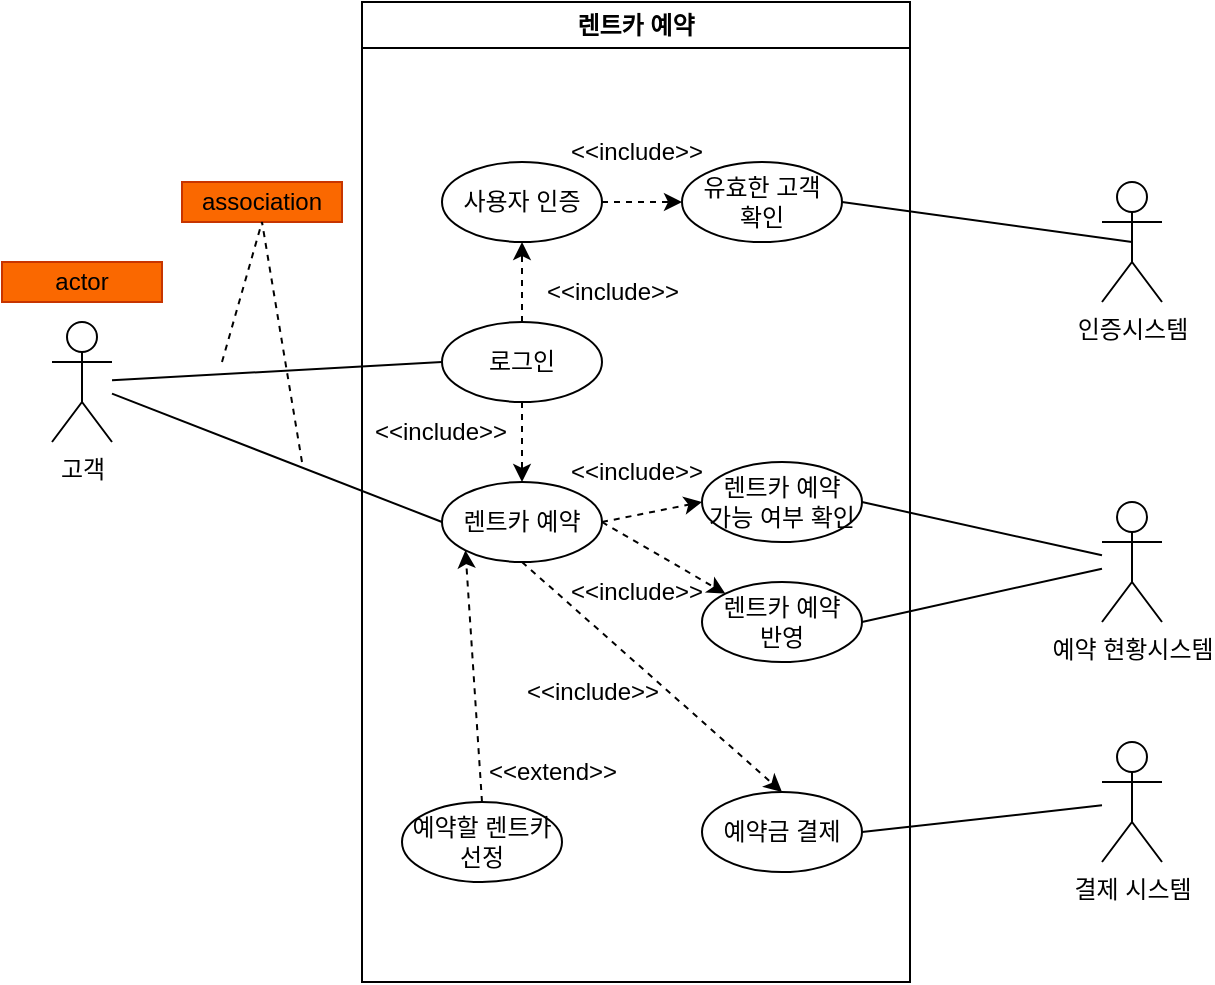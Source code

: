 <mxfile version="24.1.0" type="device">
  <diagram id="fWdjTTlqtvU5EoObXTZm" name="렌트카 예약">
    <mxGraphModel dx="876" dy="635" grid="1" gridSize="10" guides="1" tooltips="1" connect="1" arrows="1" fold="1" page="1" pageScale="1" pageWidth="827" pageHeight="1169" math="0" shadow="0">
      <root>
        <mxCell id="0" />
        <mxCell id="1" parent="0" />
        <mxCell id="qFXarjozZ7dyb56G4YLT-1" value="&lt;div&gt;&lt;span style=&quot;background-color: initial;&quot;&gt;고객&lt;/span&gt;&lt;br&gt;&lt;/div&gt;" style="shape=umlActor;verticalLabelPosition=bottom;verticalAlign=top;html=1;outlineConnect=0;" parent="1" vertex="1">
          <mxGeometry x="215" y="310" width="30" height="60" as="geometry" />
        </mxCell>
        <mxCell id="qFXarjozZ7dyb56G4YLT-2" value="렌트카 예약" style="swimlane;whiteSpace=wrap;html=1;" parent="1" vertex="1">
          <mxGeometry x="370" y="150" width="274" height="490" as="geometry" />
        </mxCell>
        <mxCell id="qFXarjozZ7dyb56G4YLT-3" value="유효한 고객&lt;div&gt;확인&lt;/div&gt;" style="ellipse;whiteSpace=wrap;html=1;" parent="qFXarjozZ7dyb56G4YLT-2" vertex="1">
          <mxGeometry x="160" y="80" width="80" height="40" as="geometry" />
        </mxCell>
        <mxCell id="qFXarjozZ7dyb56G4YLT-4" value="로그인" style="ellipse;whiteSpace=wrap;html=1;" parent="qFXarjozZ7dyb56G4YLT-2" vertex="1">
          <mxGeometry x="40" y="160" width="80" height="40" as="geometry" />
        </mxCell>
        <mxCell id="qFXarjozZ7dyb56G4YLT-5" value="사용자 인증" style="ellipse;whiteSpace=wrap;html=1;" parent="qFXarjozZ7dyb56G4YLT-2" vertex="1">
          <mxGeometry x="40" y="80" width="80" height="40" as="geometry" />
        </mxCell>
        <mxCell id="qFXarjozZ7dyb56G4YLT-6" value="렌트카 예약" style="ellipse;whiteSpace=wrap;html=1;" parent="qFXarjozZ7dyb56G4YLT-2" vertex="1">
          <mxGeometry x="40" y="240" width="80" height="40" as="geometry" />
        </mxCell>
        <mxCell id="qFXarjozZ7dyb56G4YLT-7" value="예약할 렌트카 선정" style="ellipse;whiteSpace=wrap;html=1;" parent="qFXarjozZ7dyb56G4YLT-2" vertex="1">
          <mxGeometry x="20" y="400" width="80" height="40" as="geometry" />
        </mxCell>
        <mxCell id="qFXarjozZ7dyb56G4YLT-8" value="" style="endArrow=classic;html=1;rounded=0;exitX=0.5;exitY=0;exitDx=0;exitDy=0;entryX=0;entryY=1;entryDx=0;entryDy=0;dashed=1;" parent="qFXarjozZ7dyb56G4YLT-2" source="qFXarjozZ7dyb56G4YLT-7" target="qFXarjozZ7dyb56G4YLT-6" edge="1">
          <mxGeometry width="50" height="50" relative="1" as="geometry">
            <mxPoint x="160" y="270" as="sourcePoint" />
            <mxPoint x="210" y="220" as="targetPoint" />
          </mxGeometry>
        </mxCell>
        <mxCell id="qFXarjozZ7dyb56G4YLT-9" value="&amp;lt;&amp;lt;extend&amp;gt;&amp;gt;" style="text;html=1;align=center;verticalAlign=middle;resizable=0;points=[];autosize=1;strokeColor=none;fillColor=none;" parent="qFXarjozZ7dyb56G4YLT-2" vertex="1">
          <mxGeometry x="50" y="370" width="90" height="30" as="geometry" />
        </mxCell>
        <mxCell id="qFXarjozZ7dyb56G4YLT-10" value="" style="endArrow=classic;html=1;rounded=0;exitX=0.5;exitY=1;exitDx=0;exitDy=0;entryX=0.5;entryY=0;entryDx=0;entryDy=0;dashed=1;" parent="qFXarjozZ7dyb56G4YLT-2" source="qFXarjozZ7dyb56G4YLT-4" target="qFXarjozZ7dyb56G4YLT-6" edge="1">
          <mxGeometry width="50" height="50" relative="1" as="geometry">
            <mxPoint x="182" y="296" as="sourcePoint" />
            <mxPoint x="127" y="281" as="targetPoint" />
          </mxGeometry>
        </mxCell>
        <mxCell id="qFXarjozZ7dyb56G4YLT-11" value="" style="endArrow=classic;html=1;rounded=0;exitX=0.5;exitY=0;exitDx=0;exitDy=0;entryX=0.5;entryY=1;entryDx=0;entryDy=0;dashed=1;" parent="qFXarjozZ7dyb56G4YLT-2" source="qFXarjozZ7dyb56G4YLT-4" target="qFXarjozZ7dyb56G4YLT-5" edge="1">
          <mxGeometry width="50" height="50" relative="1" as="geometry">
            <mxPoint x="192" y="306" as="sourcePoint" />
            <mxPoint x="137" y="291" as="targetPoint" />
          </mxGeometry>
        </mxCell>
        <mxCell id="qFXarjozZ7dyb56G4YLT-12" value="&amp;lt;&amp;lt;include&amp;gt;&amp;gt;" style="text;html=1;align=center;verticalAlign=middle;resizable=0;points=[];autosize=1;strokeColor=none;fillColor=none;" parent="qFXarjozZ7dyb56G4YLT-2" vertex="1">
          <mxGeometry x="80" y="130" width="90" height="30" as="geometry" />
        </mxCell>
        <mxCell id="qFXarjozZ7dyb56G4YLT-13" value="&amp;lt;&amp;lt;include&amp;gt;&amp;gt;" style="text;html=1;align=center;verticalAlign=middle;resizable=0;points=[];autosize=1;strokeColor=none;fillColor=none;" parent="qFXarjozZ7dyb56G4YLT-2" vertex="1">
          <mxGeometry x="-6" y="200" width="90" height="30" as="geometry" />
        </mxCell>
        <mxCell id="04bNbWMWlSkNieETEhMZ-4" value="렌트카 예약&lt;br&gt;가능 여부 확인" style="ellipse;whiteSpace=wrap;html=1;" vertex="1" parent="qFXarjozZ7dyb56G4YLT-2">
          <mxGeometry x="170" y="230" width="80" height="40" as="geometry" />
        </mxCell>
        <mxCell id="04bNbWMWlSkNieETEhMZ-6" value="" style="endArrow=classic;html=1;rounded=0;exitX=1;exitY=0.5;exitDx=0;exitDy=0;dashed=1;entryX=0;entryY=0.5;entryDx=0;entryDy=0;" edge="1" parent="qFXarjozZ7dyb56G4YLT-2" source="qFXarjozZ7dyb56G4YLT-5" target="qFXarjozZ7dyb56G4YLT-3">
          <mxGeometry width="50" height="50" relative="1" as="geometry">
            <mxPoint x="136.82" y="150" as="sourcePoint" />
            <mxPoint x="150" y="110" as="targetPoint" />
          </mxGeometry>
        </mxCell>
        <mxCell id="04bNbWMWlSkNieETEhMZ-7" value="&amp;lt;&amp;lt;include&amp;gt;&amp;gt;" style="text;html=1;align=center;verticalAlign=middle;resizable=0;points=[];autosize=1;strokeColor=none;fillColor=none;" vertex="1" parent="qFXarjozZ7dyb56G4YLT-2">
          <mxGeometry x="92" y="60" width="90" height="30" as="geometry" />
        </mxCell>
        <mxCell id="04bNbWMWlSkNieETEhMZ-8" value="" style="endArrow=classic;html=1;rounded=0;exitX=1;exitY=0.5;exitDx=0;exitDy=0;entryX=0;entryY=0.5;entryDx=0;entryDy=0;dashed=1;" edge="1" parent="qFXarjozZ7dyb56G4YLT-2" source="qFXarjozZ7dyb56G4YLT-6" target="04bNbWMWlSkNieETEhMZ-4">
          <mxGeometry width="50" height="50" relative="1" as="geometry">
            <mxPoint x="150" y="240" as="sourcePoint" />
            <mxPoint x="150" y="280" as="targetPoint" />
          </mxGeometry>
        </mxCell>
        <mxCell id="04bNbWMWlSkNieETEhMZ-9" value="&amp;lt;&amp;lt;include&amp;gt;&amp;gt;" style="text;html=1;align=center;verticalAlign=middle;resizable=0;points=[];autosize=1;strokeColor=none;fillColor=none;" vertex="1" parent="qFXarjozZ7dyb56G4YLT-2">
          <mxGeometry x="92" y="220" width="90" height="30" as="geometry" />
        </mxCell>
        <mxCell id="04bNbWMWlSkNieETEhMZ-15" value="렌트카 예약&lt;br&gt;반영" style="ellipse;whiteSpace=wrap;html=1;" vertex="1" parent="qFXarjozZ7dyb56G4YLT-2">
          <mxGeometry x="170" y="290" width="80" height="40" as="geometry" />
        </mxCell>
        <mxCell id="04bNbWMWlSkNieETEhMZ-16" value="" style="endArrow=classic;html=1;rounded=0;exitX=1;exitY=0.5;exitDx=0;exitDy=0;entryX=0;entryY=0;entryDx=0;entryDy=0;dashed=1;" edge="1" parent="qFXarjozZ7dyb56G4YLT-2" source="qFXarjozZ7dyb56G4YLT-6" target="04bNbWMWlSkNieETEhMZ-15">
          <mxGeometry width="50" height="50" relative="1" as="geometry">
            <mxPoint x="130" y="270" as="sourcePoint" />
            <mxPoint x="180" y="260" as="targetPoint" />
          </mxGeometry>
        </mxCell>
        <mxCell id="04bNbWMWlSkNieETEhMZ-18" value="&amp;lt;&amp;lt;include&amp;gt;&amp;gt;" style="text;html=1;align=center;verticalAlign=middle;resizable=0;points=[];autosize=1;strokeColor=none;fillColor=none;" vertex="1" parent="qFXarjozZ7dyb56G4YLT-2">
          <mxGeometry x="92" y="280" width="90" height="30" as="geometry" />
        </mxCell>
        <mxCell id="04bNbWMWlSkNieETEhMZ-20" value="예약금 결제" style="ellipse;whiteSpace=wrap;html=1;" vertex="1" parent="qFXarjozZ7dyb56G4YLT-2">
          <mxGeometry x="170" y="395" width="80" height="40" as="geometry" />
        </mxCell>
        <mxCell id="04bNbWMWlSkNieETEhMZ-21" value="" style="endArrow=classic;html=1;rounded=0;exitX=0.5;exitY=1;exitDx=0;exitDy=0;entryX=0.5;entryY=0;entryDx=0;entryDy=0;dashed=1;" edge="1" parent="qFXarjozZ7dyb56G4YLT-2" source="qFXarjozZ7dyb56G4YLT-6" target="04bNbWMWlSkNieETEhMZ-20">
          <mxGeometry width="50" height="50" relative="1" as="geometry">
            <mxPoint x="160" y="420" as="sourcePoint" />
            <mxPoint x="90" y="290" as="targetPoint" />
          </mxGeometry>
        </mxCell>
        <mxCell id="04bNbWMWlSkNieETEhMZ-22" value="&amp;lt;&amp;lt;include&amp;gt;&amp;gt;" style="text;html=1;align=center;verticalAlign=middle;resizable=0;points=[];autosize=1;strokeColor=none;fillColor=none;" vertex="1" parent="qFXarjozZ7dyb56G4YLT-2">
          <mxGeometry x="70" y="330" width="90" height="30" as="geometry" />
        </mxCell>
        <mxCell id="qFXarjozZ7dyb56G4YLT-15" value="인증&lt;span style=&quot;background-color: initial;&quot;&gt;시스템&lt;/span&gt;" style="shape=umlActor;verticalLabelPosition=bottom;verticalAlign=top;html=1;outlineConnect=0;" parent="1" vertex="1">
          <mxGeometry x="740" y="240" width="30" height="60" as="geometry" />
        </mxCell>
        <mxCell id="qFXarjozZ7dyb56G4YLT-16" value="" style="endArrow=none;html=1;rounded=0;entryX=0.5;entryY=0.5;entryDx=0;entryDy=0;entryPerimeter=0;exitX=1;exitY=0.5;exitDx=0;exitDy=0;" parent="1" source="qFXarjozZ7dyb56G4YLT-3" target="qFXarjozZ7dyb56G4YLT-15" edge="1">
          <mxGeometry width="50" height="50" relative="1" as="geometry">
            <mxPoint x="520" y="510" as="sourcePoint" />
            <mxPoint x="570" y="460" as="targetPoint" />
          </mxGeometry>
        </mxCell>
        <mxCell id="qFXarjozZ7dyb56G4YLT-22" value="actor" style="rounded=0;whiteSpace=wrap;html=1;fillColor=#fa6800;fontColor=#000000;strokeColor=#C73500;" parent="1" vertex="1">
          <mxGeometry x="190" y="280" width="80" height="20" as="geometry" />
        </mxCell>
        <mxCell id="04bNbWMWlSkNieETEhMZ-3" value="예약 현황시스템" style="shape=umlActor;verticalLabelPosition=bottom;verticalAlign=top;html=1;outlineConnect=0;" vertex="1" parent="1">
          <mxGeometry x="740" y="400" width="30" height="60" as="geometry" />
        </mxCell>
        <mxCell id="04bNbWMWlSkNieETEhMZ-5" value="" style="endArrow=none;html=1;rounded=0;exitX=1;exitY=0.5;exitDx=0;exitDy=0;" edge="1" parent="1" source="04bNbWMWlSkNieETEhMZ-4" target="04bNbWMWlSkNieETEhMZ-3">
          <mxGeometry width="50" height="50" relative="1" as="geometry">
            <mxPoint x="670" y="380" as="sourcePoint" />
            <mxPoint x="815" y="390" as="targetPoint" />
          </mxGeometry>
        </mxCell>
        <mxCell id="04bNbWMWlSkNieETEhMZ-10" value="" style="endArrow=none;html=1;rounded=0;entryX=0;entryY=0.5;entryDx=0;entryDy=0;" edge="1" parent="1" source="qFXarjozZ7dyb56G4YLT-1" target="qFXarjozZ7dyb56G4YLT-4">
          <mxGeometry width="50" height="50" relative="1" as="geometry">
            <mxPoint x="320" y="470" as="sourcePoint" />
            <mxPoint x="370" y="420" as="targetPoint" />
          </mxGeometry>
        </mxCell>
        <mxCell id="04bNbWMWlSkNieETEhMZ-11" value="" style="endArrow=none;html=1;rounded=0;entryX=0;entryY=0.5;entryDx=0;entryDy=0;" edge="1" parent="1" source="qFXarjozZ7dyb56G4YLT-1" target="qFXarjozZ7dyb56G4YLT-6">
          <mxGeometry width="50" height="50" relative="1" as="geometry">
            <mxPoint x="250" y="360" as="sourcePoint" />
            <mxPoint x="420" y="350" as="targetPoint" />
          </mxGeometry>
        </mxCell>
        <mxCell id="04bNbWMWlSkNieETEhMZ-12" value="association" style="rounded=0;whiteSpace=wrap;html=1;fillColor=#fa6800;fontColor=#000000;strokeColor=#C73500;" vertex="1" parent="1">
          <mxGeometry x="280" y="240" width="80" height="20" as="geometry" />
        </mxCell>
        <mxCell id="04bNbWMWlSkNieETEhMZ-13" value="" style="endArrow=none;dashed=1;html=1;rounded=0;entryX=0.5;entryY=1;entryDx=0;entryDy=0;" edge="1" parent="1" target="04bNbWMWlSkNieETEhMZ-12">
          <mxGeometry width="50" height="50" relative="1" as="geometry">
            <mxPoint x="300" y="330" as="sourcePoint" />
            <mxPoint x="380" y="290" as="targetPoint" />
          </mxGeometry>
        </mxCell>
        <mxCell id="04bNbWMWlSkNieETEhMZ-14" value="" style="endArrow=none;dashed=1;html=1;rounded=0;entryX=0.5;entryY=1;entryDx=0;entryDy=0;" edge="1" parent="1" target="04bNbWMWlSkNieETEhMZ-12">
          <mxGeometry width="50" height="50" relative="1" as="geometry">
            <mxPoint x="340" y="380" as="sourcePoint" />
            <mxPoint x="310" y="270" as="targetPoint" />
          </mxGeometry>
        </mxCell>
        <mxCell id="04bNbWMWlSkNieETEhMZ-17" value="" style="endArrow=none;html=1;rounded=0;exitX=1;exitY=0.5;exitDx=0;exitDy=0;" edge="1" parent="1" source="04bNbWMWlSkNieETEhMZ-15" target="04bNbWMWlSkNieETEhMZ-3">
          <mxGeometry width="50" height="50" relative="1" as="geometry">
            <mxPoint x="630" y="420" as="sourcePoint" />
            <mxPoint x="720" y="440" as="targetPoint" />
          </mxGeometry>
        </mxCell>
        <mxCell id="04bNbWMWlSkNieETEhMZ-23" value="결제 시스템" style="shape=umlActor;verticalLabelPosition=bottom;verticalAlign=top;html=1;outlineConnect=0;" vertex="1" parent="1">
          <mxGeometry x="740" y="520" width="30" height="60" as="geometry" />
        </mxCell>
        <mxCell id="04bNbWMWlSkNieETEhMZ-25" value="" style="endArrow=none;html=1;rounded=0;exitX=1;exitY=0.5;exitDx=0;exitDy=0;" edge="1" parent="1" source="04bNbWMWlSkNieETEhMZ-20" target="04bNbWMWlSkNieETEhMZ-23">
          <mxGeometry width="50" height="50" relative="1" as="geometry">
            <mxPoint x="620" y="510" as="sourcePoint" />
            <mxPoint x="670" y="460" as="targetPoint" />
          </mxGeometry>
        </mxCell>
      </root>
    </mxGraphModel>
  </diagram>
</mxfile>
